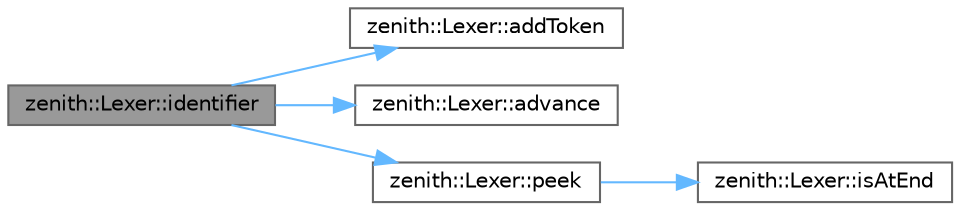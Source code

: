 digraph "zenith::Lexer::identifier"
{
 // LATEX_PDF_SIZE
  bgcolor="transparent";
  edge [fontname=Helvetica,fontsize=10,labelfontname=Helvetica,labelfontsize=10];
  node [fontname=Helvetica,fontsize=10,shape=box,height=0.2,width=0.4];
  rankdir="LR";
  Node1 [id="Node000001",label="zenith::Lexer::identifier",height=0.2,width=0.4,color="gray40", fillcolor="grey60", style="filled", fontcolor="black",tooltip=" "];
  Node1 -> Node2 [id="edge1_Node000001_Node000002",color="steelblue1",style="solid",tooltip=" "];
  Node2 [id="Node000002",label="zenith::Lexer::addToken",height=0.2,width=0.4,color="grey40", fillcolor="white", style="filled",URL="$classzenith_1_1_lexer.html#a1c227ceae6e76fbf9fd7b9284a7c95fa",tooltip=" "];
  Node1 -> Node3 [id="edge2_Node000001_Node000003",color="steelblue1",style="solid",tooltip=" "];
  Node3 [id="Node000003",label="zenith::Lexer::advance",height=0.2,width=0.4,color="grey40", fillcolor="white", style="filled",URL="$classzenith_1_1_lexer.html#a462cdbb4a984f06a9b6e39e483255bd5",tooltip=" "];
  Node1 -> Node4 [id="edge3_Node000001_Node000004",color="steelblue1",style="solid",tooltip=" "];
  Node4 [id="Node000004",label="zenith::Lexer::peek",height=0.2,width=0.4,color="grey40", fillcolor="white", style="filled",URL="$classzenith_1_1_lexer.html#a1b82aee0650781111ad57ddca170ffb2",tooltip=" "];
  Node4 -> Node5 [id="edge4_Node000004_Node000005",color="steelblue1",style="solid",tooltip=" "];
  Node5 [id="Node000005",label="zenith::Lexer::isAtEnd",height=0.2,width=0.4,color="grey40", fillcolor="white", style="filled",URL="$classzenith_1_1_lexer.html#af1a7d77c7a0cadeb27bb0e0d9ecb843b",tooltip=" "];
}
